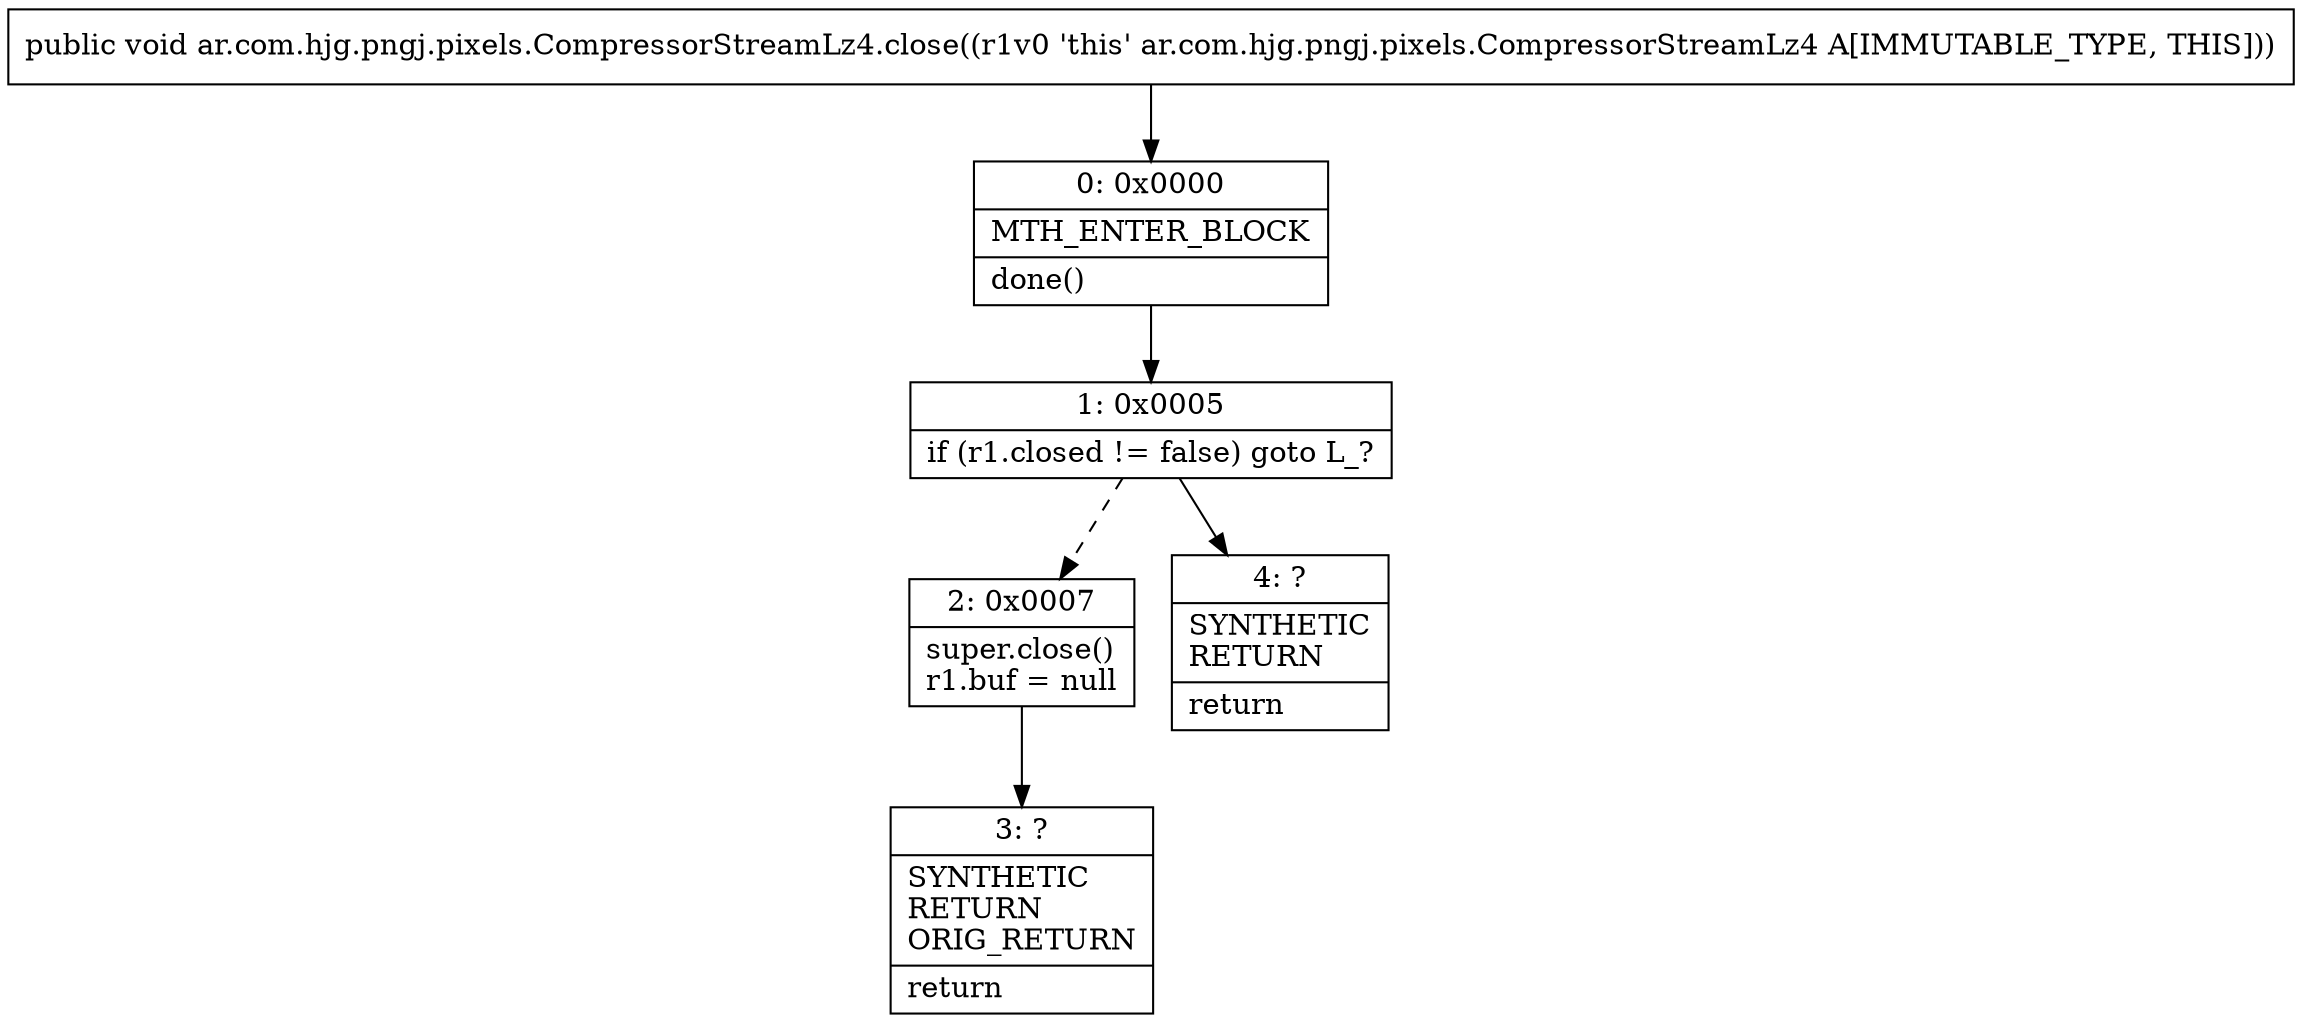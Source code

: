 digraph "CFG forar.com.hjg.pngj.pixels.CompressorStreamLz4.close()V" {
Node_0 [shape=record,label="{0\:\ 0x0000|MTH_ENTER_BLOCK\l|done()\l}"];
Node_1 [shape=record,label="{1\:\ 0x0005|if (r1.closed != false) goto L_?\l}"];
Node_2 [shape=record,label="{2\:\ 0x0007|super.close()\lr1.buf = null\l}"];
Node_3 [shape=record,label="{3\:\ ?|SYNTHETIC\lRETURN\lORIG_RETURN\l|return\l}"];
Node_4 [shape=record,label="{4\:\ ?|SYNTHETIC\lRETURN\l|return\l}"];
MethodNode[shape=record,label="{public void ar.com.hjg.pngj.pixels.CompressorStreamLz4.close((r1v0 'this' ar.com.hjg.pngj.pixels.CompressorStreamLz4 A[IMMUTABLE_TYPE, THIS])) }"];
MethodNode -> Node_0;
Node_0 -> Node_1;
Node_1 -> Node_2[style=dashed];
Node_1 -> Node_4;
Node_2 -> Node_3;
}


